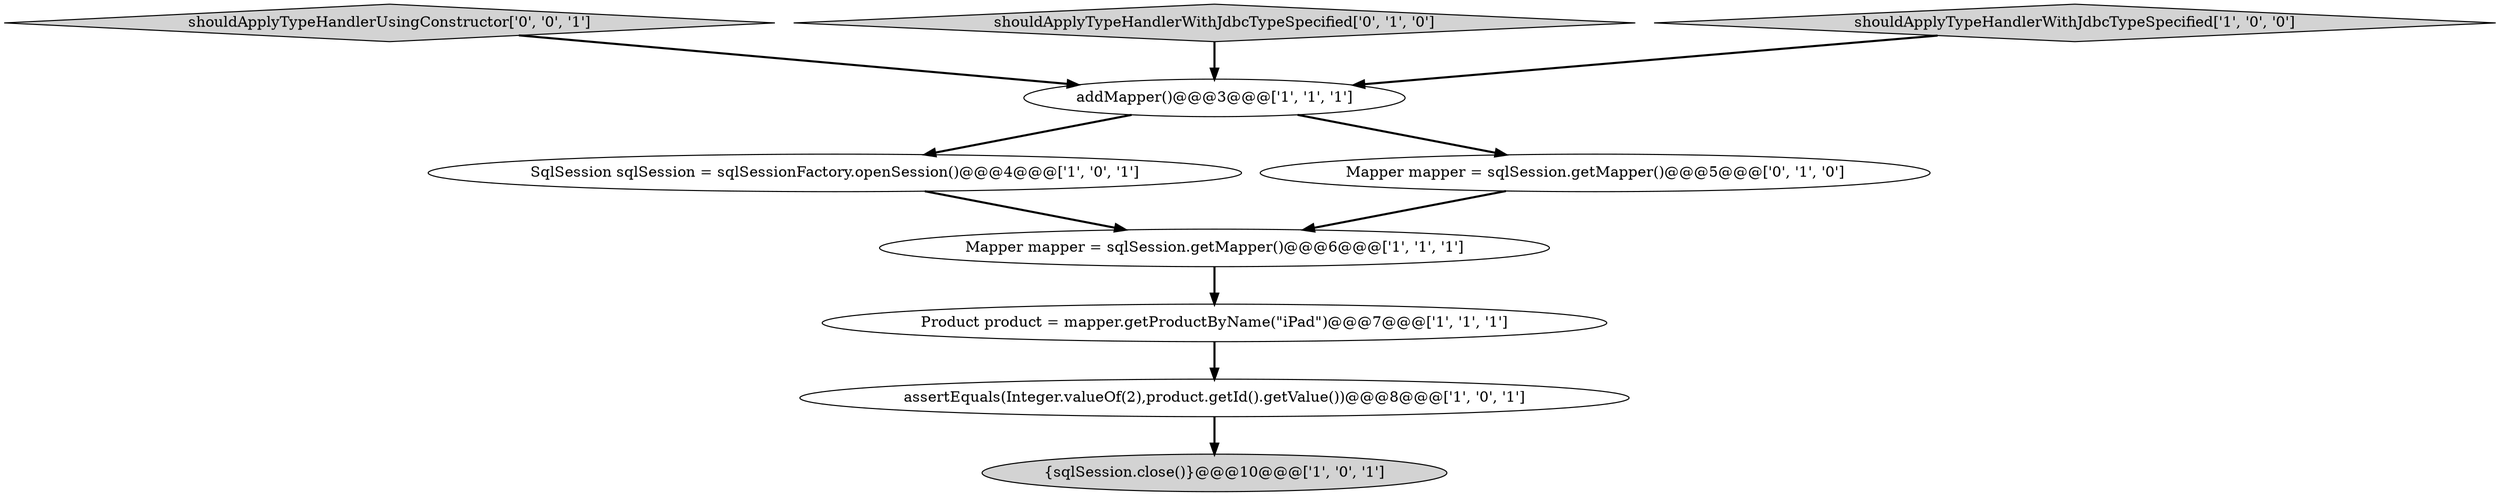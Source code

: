 digraph {
9 [style = filled, label = "shouldApplyTypeHandlerUsingConstructor['0', '0', '1']", fillcolor = lightgray, shape = diamond image = "AAA0AAABBB3BBB"];
4 [style = filled, label = "SqlSession sqlSession = sqlSessionFactory.openSession()@@@4@@@['1', '0', '1']", fillcolor = white, shape = ellipse image = "AAA0AAABBB1BBB"];
3 [style = filled, label = "Product product = mapper.getProductByName(\"iPad\")@@@7@@@['1', '1', '1']", fillcolor = white, shape = ellipse image = "AAA0AAABBB1BBB"];
7 [style = filled, label = "shouldApplyTypeHandlerWithJdbcTypeSpecified['0', '1', '0']", fillcolor = lightgray, shape = diamond image = "AAA0AAABBB2BBB"];
0 [style = filled, label = "shouldApplyTypeHandlerWithJdbcTypeSpecified['1', '0', '0']", fillcolor = lightgray, shape = diamond image = "AAA0AAABBB1BBB"];
5 [style = filled, label = "addMapper()@@@3@@@['1', '1', '1']", fillcolor = white, shape = ellipse image = "AAA0AAABBB1BBB"];
1 [style = filled, label = "{sqlSession.close()}@@@10@@@['1', '0', '1']", fillcolor = lightgray, shape = ellipse image = "AAA0AAABBB1BBB"];
8 [style = filled, label = "Mapper mapper = sqlSession.getMapper()@@@5@@@['0', '1', '0']", fillcolor = white, shape = ellipse image = "AAA0AAABBB2BBB"];
2 [style = filled, label = "Mapper mapper = sqlSession.getMapper()@@@6@@@['1', '1', '1']", fillcolor = white, shape = ellipse image = "AAA0AAABBB1BBB"];
6 [style = filled, label = "assertEquals(Integer.valueOf(2),product.getId().getValue())@@@8@@@['1', '0', '1']", fillcolor = white, shape = ellipse image = "AAA0AAABBB1BBB"];
9->5 [style = bold, label=""];
6->1 [style = bold, label=""];
5->8 [style = bold, label=""];
3->6 [style = bold, label=""];
7->5 [style = bold, label=""];
4->2 [style = bold, label=""];
8->2 [style = bold, label=""];
5->4 [style = bold, label=""];
2->3 [style = bold, label=""];
0->5 [style = bold, label=""];
}
